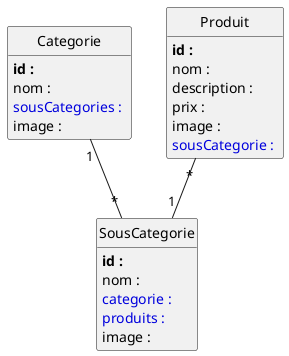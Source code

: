 @startuml
class Categorie {
	**id : **
	nom : 
	<color:#0000dd>sousCategories : </color>
	image : 
}

class Produit {
	**id : **
	nom : 
	description : 
	prix : 
	image : 
	<color:#0000dd>sousCategorie : </color>
}

class SousCategorie {
	**id : **
	nom : 
	<color:#0000dd>categorie : </color>
	<color:#0000dd>produits : </color>
	image : 
}

Categorie "1"--"*" SousCategorie
Produit "*"--"1" SousCategorie


hide methods

hide circle

@enduml
